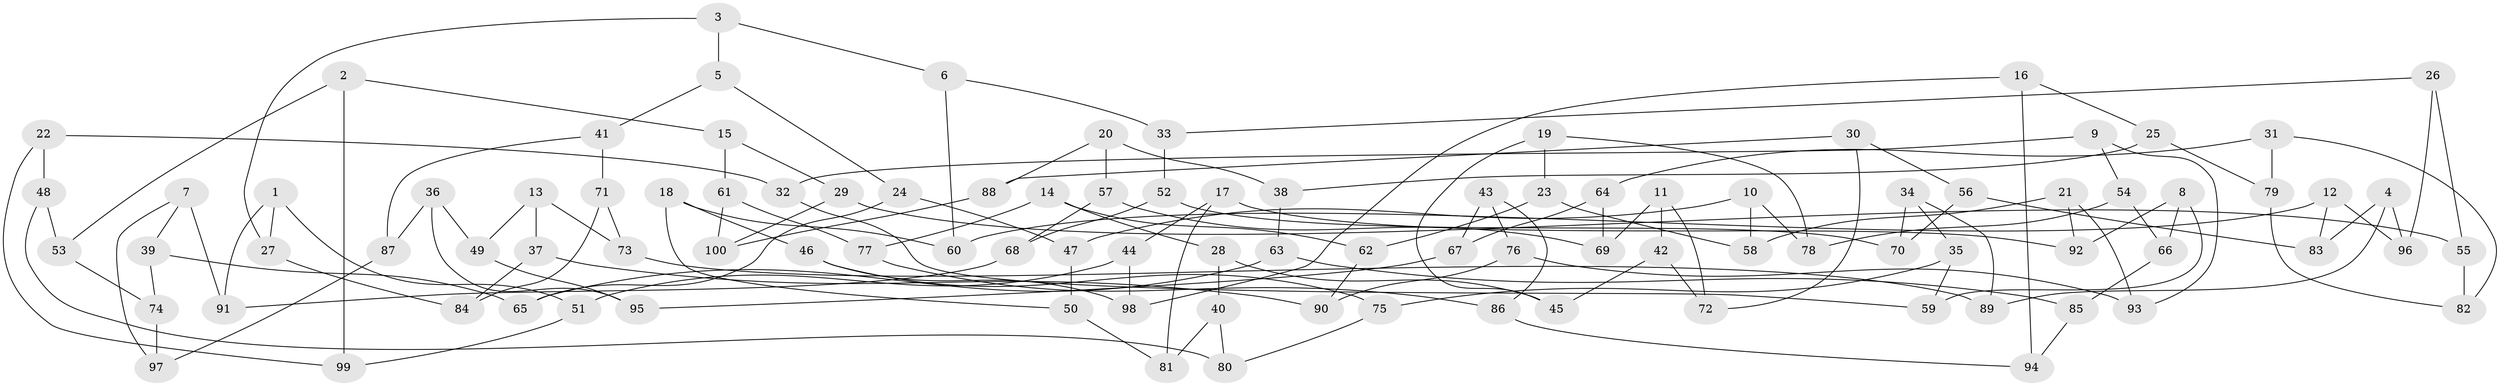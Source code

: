 // Generated by graph-tools (version 1.1) at 2025/39/02/21/25 10:39:00]
// undirected, 100 vertices, 150 edges
graph export_dot {
graph [start="1"]
  node [color=gray90,style=filled];
  1;
  2;
  3;
  4;
  5;
  6;
  7;
  8;
  9;
  10;
  11;
  12;
  13;
  14;
  15;
  16;
  17;
  18;
  19;
  20;
  21;
  22;
  23;
  24;
  25;
  26;
  27;
  28;
  29;
  30;
  31;
  32;
  33;
  34;
  35;
  36;
  37;
  38;
  39;
  40;
  41;
  42;
  43;
  44;
  45;
  46;
  47;
  48;
  49;
  50;
  51;
  52;
  53;
  54;
  55;
  56;
  57;
  58;
  59;
  60;
  61;
  62;
  63;
  64;
  65;
  66;
  67;
  68;
  69;
  70;
  71;
  72;
  73;
  74;
  75;
  76;
  77;
  78;
  79;
  80;
  81;
  82;
  83;
  84;
  85;
  86;
  87;
  88;
  89;
  90;
  91;
  92;
  93;
  94;
  95;
  96;
  97;
  98;
  99;
  100;
  1 -- 51;
  1 -- 27;
  1 -- 91;
  2 -- 15;
  2 -- 53;
  2 -- 99;
  3 -- 5;
  3 -- 6;
  3 -- 27;
  4 -- 83;
  4 -- 96;
  4 -- 89;
  5 -- 24;
  5 -- 41;
  6 -- 33;
  6 -- 60;
  7 -- 97;
  7 -- 39;
  7 -- 91;
  8 -- 59;
  8 -- 92;
  8 -- 66;
  9 -- 32;
  9 -- 93;
  9 -- 54;
  10 -- 47;
  10 -- 58;
  10 -- 78;
  11 -- 69;
  11 -- 42;
  11 -- 72;
  12 -- 96;
  12 -- 60;
  12 -- 83;
  13 -- 37;
  13 -- 49;
  13 -- 73;
  14 -- 77;
  14 -- 28;
  14 -- 62;
  15 -- 61;
  15 -- 29;
  16 -- 98;
  16 -- 25;
  16 -- 94;
  17 -- 81;
  17 -- 44;
  17 -- 92;
  18 -- 50;
  18 -- 46;
  18 -- 60;
  19 -- 23;
  19 -- 78;
  19 -- 45;
  20 -- 88;
  20 -- 38;
  20 -- 57;
  21 -- 92;
  21 -- 58;
  21 -- 93;
  22 -- 48;
  22 -- 99;
  22 -- 32;
  23 -- 62;
  23 -- 58;
  24 -- 65;
  24 -- 47;
  25 -- 79;
  25 -- 38;
  26 -- 96;
  26 -- 55;
  26 -- 33;
  27 -- 84;
  28 -- 40;
  28 -- 45;
  29 -- 55;
  29 -- 100;
  30 -- 72;
  30 -- 56;
  30 -- 88;
  31 -- 64;
  31 -- 82;
  31 -- 79;
  32 -- 59;
  33 -- 52;
  34 -- 35;
  34 -- 70;
  34 -- 89;
  35 -- 59;
  35 -- 75;
  36 -- 49;
  36 -- 95;
  36 -- 87;
  37 -- 84;
  37 -- 90;
  38 -- 63;
  39 -- 65;
  39 -- 74;
  40 -- 80;
  40 -- 81;
  41 -- 71;
  41 -- 87;
  42 -- 72;
  42 -- 45;
  43 -- 67;
  43 -- 86;
  43 -- 76;
  44 -- 51;
  44 -- 98;
  46 -- 75;
  46 -- 98;
  47 -- 50;
  48 -- 80;
  48 -- 53;
  49 -- 95;
  50 -- 81;
  51 -- 99;
  52 -- 70;
  52 -- 68;
  53 -- 74;
  54 -- 78;
  54 -- 66;
  55 -- 82;
  56 -- 83;
  56 -- 70;
  57 -- 69;
  57 -- 68;
  61 -- 77;
  61 -- 100;
  62 -- 90;
  63 -- 85;
  63 -- 65;
  64 -- 69;
  64 -- 67;
  66 -- 85;
  67 -- 95;
  68 -- 91;
  71 -- 84;
  71 -- 73;
  73 -- 89;
  74 -- 97;
  75 -- 80;
  76 -- 90;
  76 -- 93;
  77 -- 86;
  79 -- 82;
  85 -- 94;
  86 -- 94;
  87 -- 97;
  88 -- 100;
}
